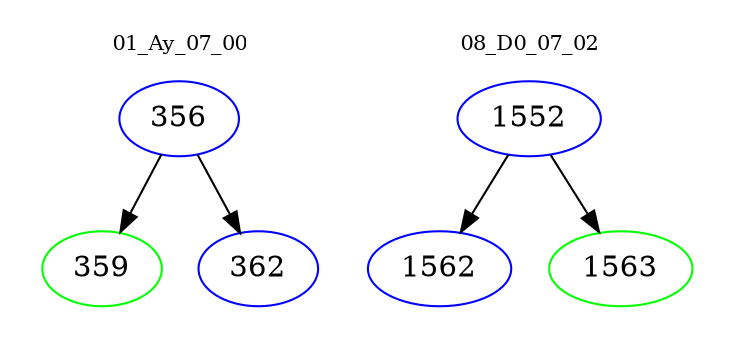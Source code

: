 digraph{
subgraph cluster_0 {
color = white
label = "01_Ay_07_00";
fontsize=10;
T0_356 [label="356", color="blue"]
T0_356 -> T0_359 [color="black"]
T0_359 [label="359", color="green"]
T0_356 -> T0_362 [color="black"]
T0_362 [label="362", color="blue"]
}
subgraph cluster_1 {
color = white
label = "08_D0_07_02";
fontsize=10;
T1_1552 [label="1552", color="blue"]
T1_1552 -> T1_1562 [color="black"]
T1_1562 [label="1562", color="blue"]
T1_1552 -> T1_1563 [color="black"]
T1_1563 [label="1563", color="green"]
}
}
